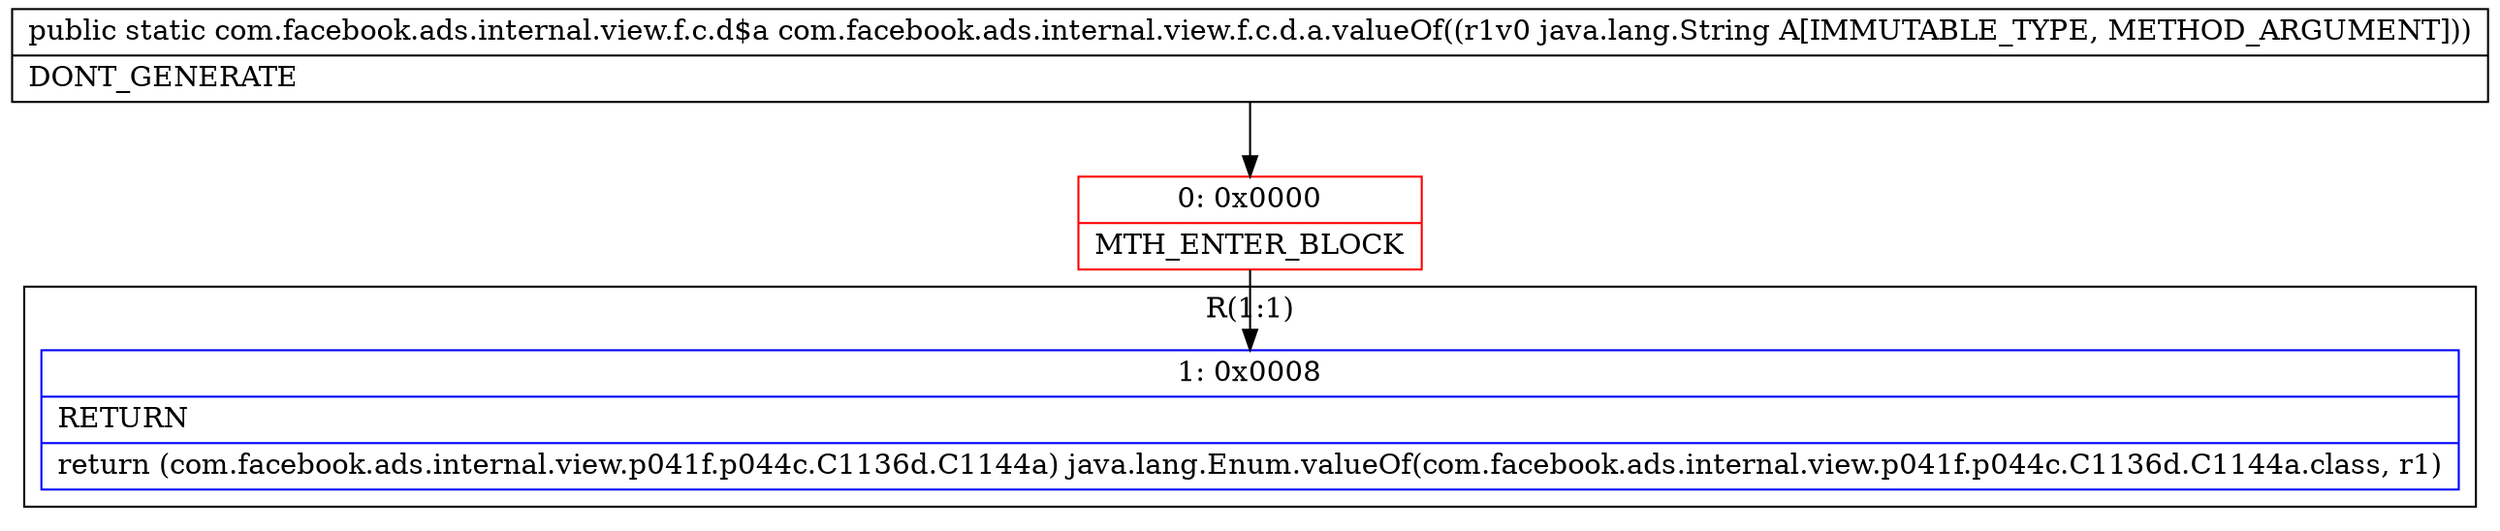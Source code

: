 digraph "CFG forcom.facebook.ads.internal.view.f.c.d.a.valueOf(Ljava\/lang\/String;)Lcom\/facebook\/ads\/internal\/view\/f\/c\/d$a;" {
subgraph cluster_Region_983316740 {
label = "R(1:1)";
node [shape=record,color=blue];
Node_1 [shape=record,label="{1\:\ 0x0008|RETURN\l|return (com.facebook.ads.internal.view.p041f.p044c.C1136d.C1144a) java.lang.Enum.valueOf(com.facebook.ads.internal.view.p041f.p044c.C1136d.C1144a.class, r1)\l}"];
}
Node_0 [shape=record,color=red,label="{0\:\ 0x0000|MTH_ENTER_BLOCK\l}"];
MethodNode[shape=record,label="{public static com.facebook.ads.internal.view.f.c.d$a com.facebook.ads.internal.view.f.c.d.a.valueOf((r1v0 java.lang.String A[IMMUTABLE_TYPE, METHOD_ARGUMENT]))  | DONT_GENERATE\l}"];
MethodNode -> Node_0;
Node_0 -> Node_1;
}


